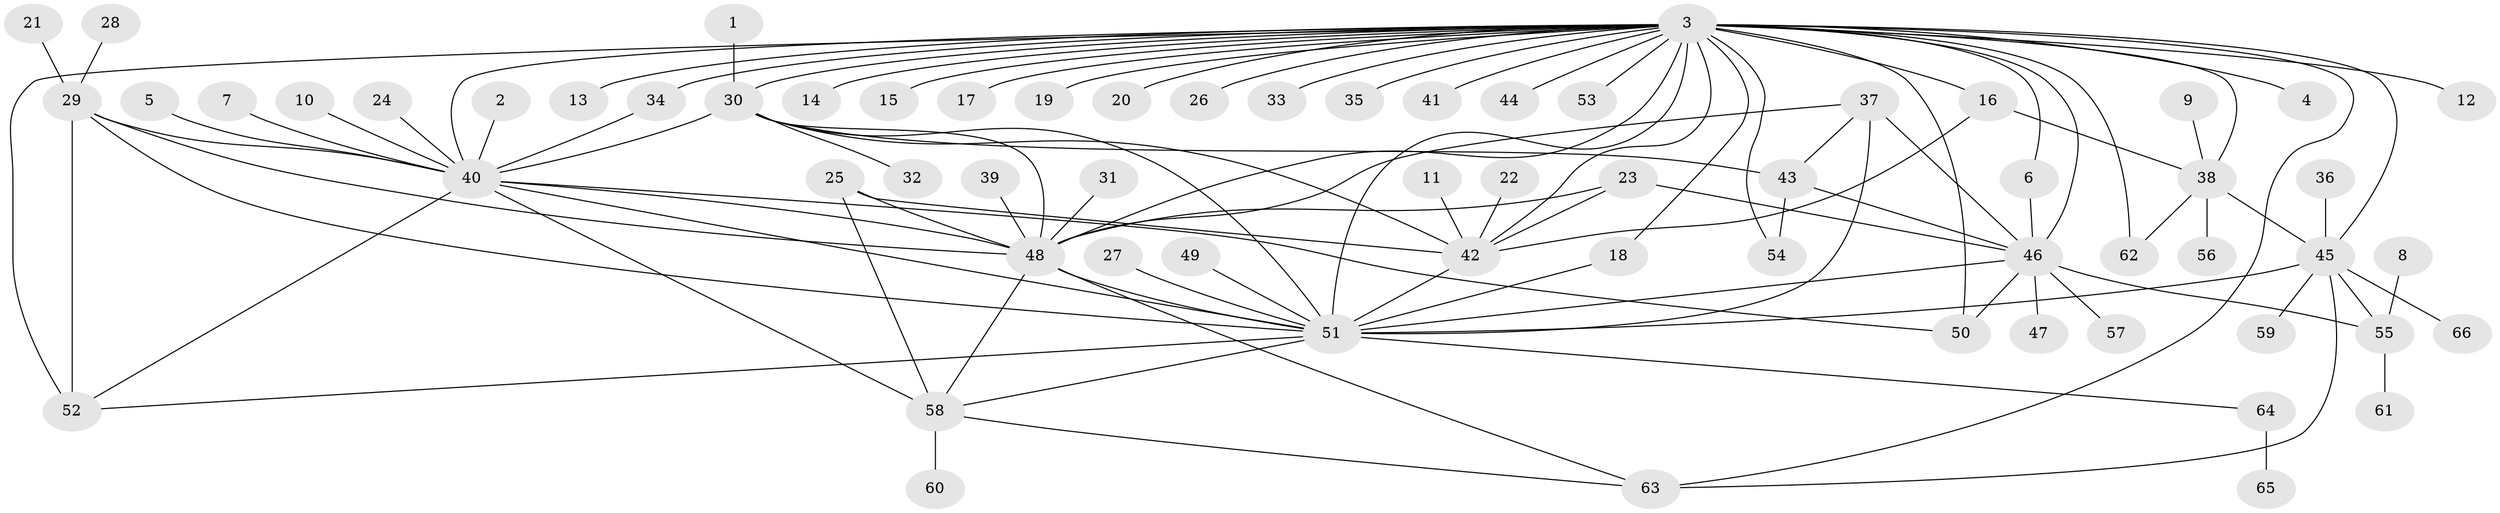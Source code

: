 // original degree distribution, {42: 0.007575757575757576, 4: 0.05303030303030303, 8: 0.022727272727272728, 10: 0.015151515151515152, 2: 0.21212121212121213, 11: 0.007575757575757576, 3: 0.09090909090909091, 1: 0.49242424242424243, 17: 0.007575757575757576, 5: 0.030303030303030304, 6: 0.022727272727272728, 7: 0.030303030303030304, 9: 0.007575757575757576}
// Generated by graph-tools (version 1.1) at 2025/26/03/09/25 03:26:07]
// undirected, 66 vertices, 104 edges
graph export_dot {
graph [start="1"]
  node [color=gray90,style=filled];
  1;
  2;
  3;
  4;
  5;
  6;
  7;
  8;
  9;
  10;
  11;
  12;
  13;
  14;
  15;
  16;
  17;
  18;
  19;
  20;
  21;
  22;
  23;
  24;
  25;
  26;
  27;
  28;
  29;
  30;
  31;
  32;
  33;
  34;
  35;
  36;
  37;
  38;
  39;
  40;
  41;
  42;
  43;
  44;
  45;
  46;
  47;
  48;
  49;
  50;
  51;
  52;
  53;
  54;
  55;
  56;
  57;
  58;
  59;
  60;
  61;
  62;
  63;
  64;
  65;
  66;
  1 -- 30 [weight=1.0];
  2 -- 40 [weight=1.0];
  3 -- 4 [weight=1.0];
  3 -- 6 [weight=1.0];
  3 -- 12 [weight=1.0];
  3 -- 13 [weight=1.0];
  3 -- 14 [weight=2.0];
  3 -- 15 [weight=1.0];
  3 -- 16 [weight=1.0];
  3 -- 17 [weight=1.0];
  3 -- 18 [weight=1.0];
  3 -- 19 [weight=1.0];
  3 -- 20 [weight=1.0];
  3 -- 26 [weight=1.0];
  3 -- 30 [weight=1.0];
  3 -- 33 [weight=1.0];
  3 -- 34 [weight=1.0];
  3 -- 35 [weight=1.0];
  3 -- 38 [weight=2.0];
  3 -- 40 [weight=1.0];
  3 -- 41 [weight=1.0];
  3 -- 42 [weight=1.0];
  3 -- 44 [weight=1.0];
  3 -- 45 [weight=3.0];
  3 -- 46 [weight=3.0];
  3 -- 48 [weight=1.0];
  3 -- 50 [weight=2.0];
  3 -- 51 [weight=2.0];
  3 -- 52 [weight=1.0];
  3 -- 53 [weight=1.0];
  3 -- 54 [weight=1.0];
  3 -- 62 [weight=1.0];
  3 -- 63 [weight=1.0];
  5 -- 40 [weight=1.0];
  6 -- 46 [weight=1.0];
  7 -- 40 [weight=1.0];
  8 -- 55 [weight=1.0];
  9 -- 38 [weight=1.0];
  10 -- 40 [weight=1.0];
  11 -- 42 [weight=1.0];
  16 -- 38 [weight=1.0];
  16 -- 42 [weight=1.0];
  18 -- 51 [weight=1.0];
  21 -- 29 [weight=1.0];
  22 -- 42 [weight=1.0];
  23 -- 42 [weight=1.0];
  23 -- 46 [weight=1.0];
  23 -- 48 [weight=1.0];
  24 -- 40 [weight=1.0];
  25 -- 42 [weight=1.0];
  25 -- 48 [weight=1.0];
  25 -- 58 [weight=1.0];
  27 -- 51 [weight=1.0];
  28 -- 29 [weight=1.0];
  29 -- 40 [weight=2.0];
  29 -- 48 [weight=1.0];
  29 -- 51 [weight=1.0];
  29 -- 52 [weight=2.0];
  30 -- 32 [weight=1.0];
  30 -- 40 [weight=1.0];
  30 -- 42 [weight=1.0];
  30 -- 43 [weight=1.0];
  30 -- 48 [weight=1.0];
  30 -- 51 [weight=1.0];
  31 -- 48 [weight=1.0];
  34 -- 40 [weight=1.0];
  36 -- 45 [weight=1.0];
  37 -- 43 [weight=1.0];
  37 -- 46 [weight=1.0];
  37 -- 48 [weight=1.0];
  37 -- 51 [weight=1.0];
  38 -- 45 [weight=1.0];
  38 -- 56 [weight=1.0];
  38 -- 62 [weight=1.0];
  39 -- 48 [weight=1.0];
  40 -- 48 [weight=1.0];
  40 -- 50 [weight=1.0];
  40 -- 51 [weight=1.0];
  40 -- 52 [weight=1.0];
  40 -- 58 [weight=2.0];
  42 -- 51 [weight=1.0];
  43 -- 46 [weight=1.0];
  43 -- 54 [weight=1.0];
  45 -- 51 [weight=3.0];
  45 -- 55 [weight=1.0];
  45 -- 59 [weight=1.0];
  45 -- 63 [weight=1.0];
  45 -- 66 [weight=1.0];
  46 -- 47 [weight=1.0];
  46 -- 50 [weight=1.0];
  46 -- 51 [weight=1.0];
  46 -- 55 [weight=1.0];
  46 -- 57 [weight=1.0];
  48 -- 51 [weight=1.0];
  48 -- 58 [weight=1.0];
  48 -- 63 [weight=1.0];
  49 -- 51 [weight=1.0];
  51 -- 52 [weight=1.0];
  51 -- 58 [weight=1.0];
  51 -- 64 [weight=1.0];
  55 -- 61 [weight=1.0];
  58 -- 60 [weight=1.0];
  58 -- 63 [weight=1.0];
  64 -- 65 [weight=1.0];
}

